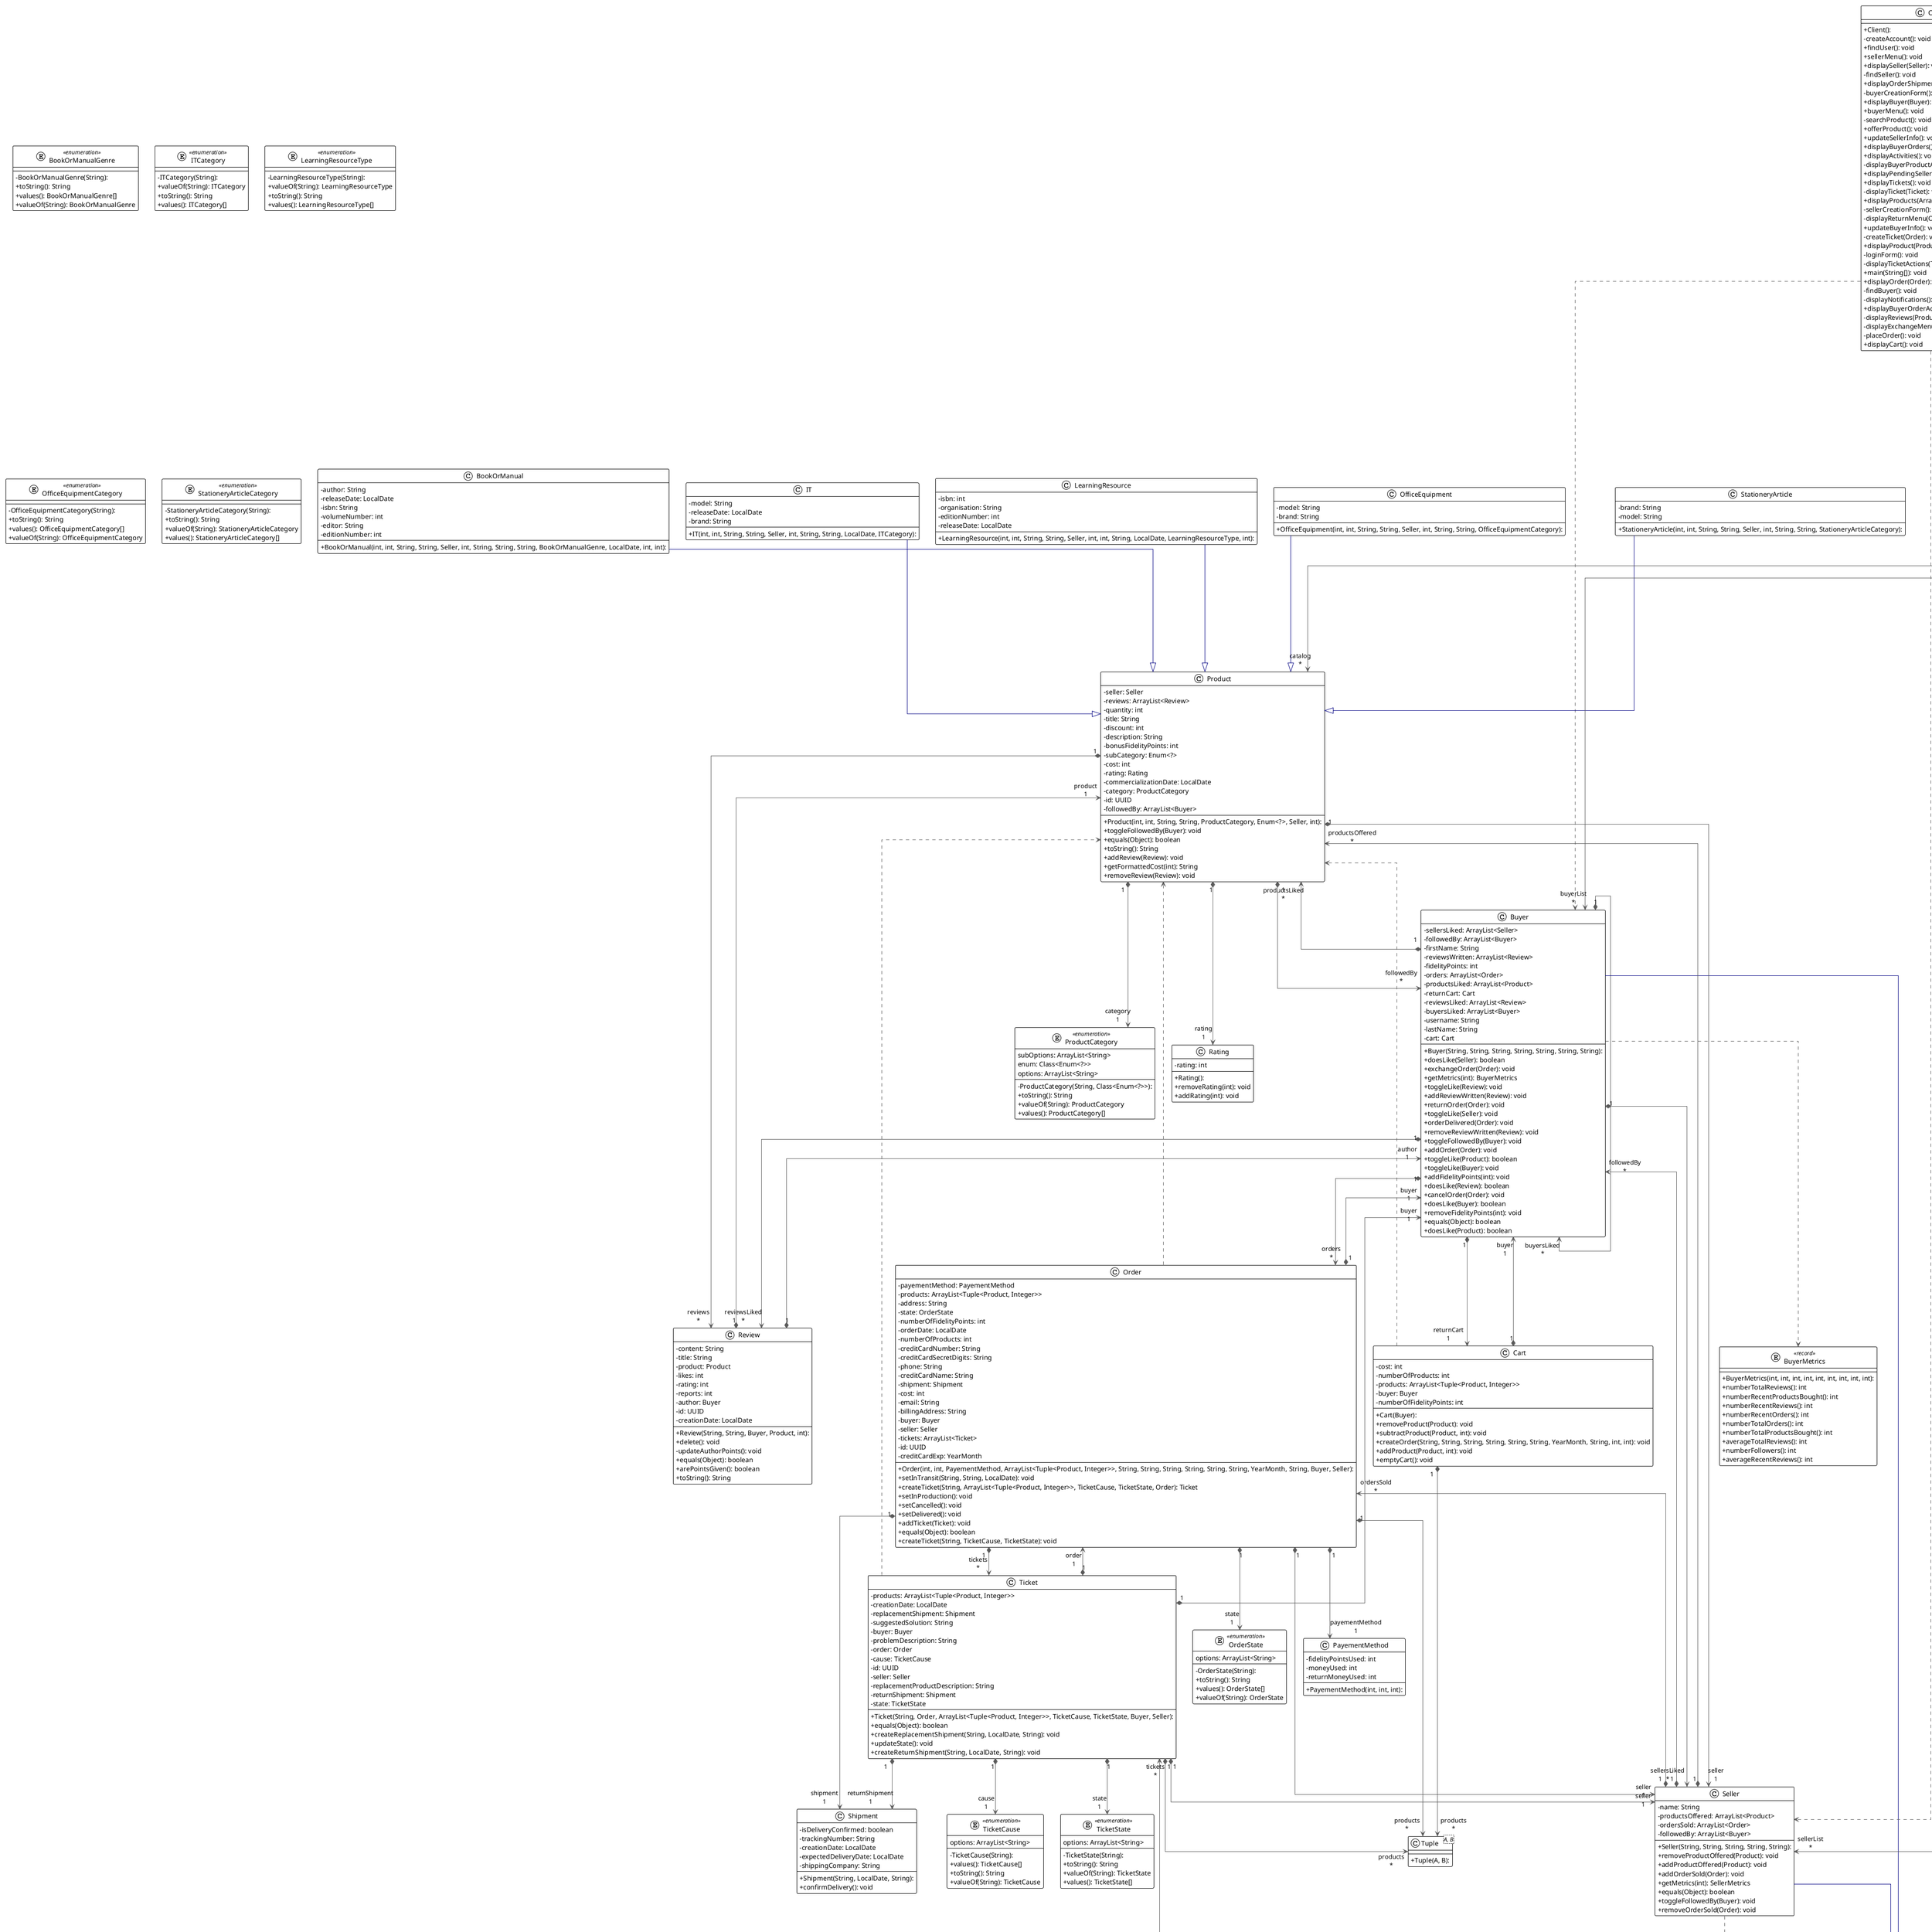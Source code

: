 @startuml

!theme plain
top to bottom direction
skinparam classAttributeIconSize 0
skinparam linetype ortho

class BookOrManual {
    + BookOrManual(int, int, String, String, Seller, int, String, String, String, BookOrManualGenre, LocalDate, int, int):
    - author: String
    - releaseDate: LocalDate
    - isbn: String
    - volumeNumber: int
    - editor: String
    - editionNumber: int
}
enum BookOrManualGenre << enumeration >> {
    - BookOrManualGenre(String):
    + toString(): String
    + values(): BookOrManualGenre[]
    + valueOf(String): BookOrManualGenre
}
class Buyer {
    + Buyer(String, String, String, String, String, String, String):
    - sellersLiked: ArrayList<Seller>
    - followedBy: ArrayList<Buyer>
    - firstName: String
    - reviewsWritten: ArrayList<Review>
    - fidelityPoints: int
    - orders: ArrayList<Order>
    - productsLiked: ArrayList<Product>
    - returnCart: Cart
    - reviewsLiked: ArrayList<Review>
    - buyersLiked: ArrayList<Buyer>
    - username: String
    - lastName: String
    - cart: Cart
    + doesLike(Seller): boolean
    + exchangeOrder(Order): void
    + getMetrics(int): BuyerMetrics
    + toggleLike(Review): void
    + addReviewWritten(Review): void
    + returnOrder(Order): void
    + toggleLike(Seller): void
    + orderDelivered(Order): void
    + removeReviewWritten(Review): void
    + toggleFollowedBy(Buyer): void
    + addOrder(Order): void
    + toggleLike(Product): boolean
    + toggleLike(Buyer): void
    + addFidelityPoints(int): void
    + doesLike(Review): boolean
    + cancelOrder(Order): void
    + doesLike(Buyer): boolean
    + removeFidelityPoints(int): void
    + equals(Object): boolean
    + doesLike(Product): boolean
}
entity BuyerMetrics << record >> {
    + BuyerMetrics(int, int, int, int, int, int, int, int, int):
    + numberTotalReviews(): int
    + numberRecentProductsBought(): int
    + numberRecentReviews(): int
    + numberRecentOrders(): int
    + numberTotalOrders(): int
    + numberTotalProductsBought(): int
    + averageTotalReviews(): int
    + numberFollowers(): int
    + averageRecentReviews(): int
}
class Cart {
    + Cart(Buyer):
    - cost: int
    - numberOfProducts: int
    - products: ArrayList<Tuple<Product, Integer>>
    - buyer: Buyer
    - numberOfFidelityPoints: int
    + removeProduct(Product): void
    + subtractProduct(Product, int): void
    + createOrder(String, String, String, String, String, String, YearMonth, String, int, int): void
    + addProduct(Product, int): void
    + emptyCart(): void
}
class Client {
    + Client():
    - createAccount(): void
    + findUser(): void
    + sellerMenu(): void
    + displaySeller(Seller): void
    - findSeller(): void
    + displayOrderShipmentMenu(Order): void
    - buyerCreationForm(): Buyer
    + displayBuyer(Buyer): void
    + buyerMenu(): void
    - searchProduct(): void
    + offerProduct(): void
    + updateSellerInfo(): void
    + displayBuyerOrders(): void
    + displayActivities(): void
    - displayBuyerProductActions(Product): void
    + displayPendingSellerOrders(): void
    + displayTickets(): void
    - displayTicket(Ticket): void
    + displayProducts(ArrayList<Product>): void
    - sellerCreationForm(): Seller
    - displayReturnMenu(Order): void
    + updateBuyerInfo(): void
    - createTicket(Order): void
    + displayProduct(Product): void
    - loginForm(): void
    - displayTicketActions(Ticket): void
    + main(String[]): void
    + displayOrder(Order): void
    - findBuyer(): void
    - displayNotifications(): void
    + displayBuyerOrderActions(Order): void
    - displayReviews(Product): void
    - displayExchangeMenu(Order): void
    - placeOrder(): void
    + displayCart(): void
}
entity DynamicMenuItem << record >> {
    + DynamicMenuItem(String, Runnable, Supplier<Boolean>):
    + name(): String
    + displayCondition(): Supplier<Boolean>
    + action(): Runnable
}
class IT {
    + IT(int, int, String, String, Seller, int, String, String, LocalDate, ITCategory):
    - model: String
    - releaseDate: LocalDate
    - brand: String
}
enum ITCategory << enumeration >> {
    - ITCategory(String):
    + valueOf(String): ITCategory
    + toString(): String
    + values(): ITCategory[]
}
class LearningResource {
    + LearningResource(int, int, String, String, Seller, int, int, String, LocalDate, LearningResourceType, int):
    - isbn: int
    - organisation: String
    - editionNumber: int
    - releaseDate: LocalDate
}
enum LearningResourceType << enumeration >> {
    - LearningResourceType(String):
    + valueOf(String): LearningResourceType
    + toString(): String
    + values(): LearningResourceType[]
}
class Notification {
    + Notification(String, String):
    - title: String
    - id: UUID
    - content: String
    + equals(Object): boolean
}
class OfficeEquipment {
    + OfficeEquipment(int, int, String, String, Seller, int, String, String, OfficeEquipmentCategory):
    - model: String
    - brand: String
}
enum OfficeEquipmentCategory << enumeration >> {
    - OfficeEquipmentCategory(String):
    + toString(): String
    + values(): OfficeEquipmentCategory[]
    + valueOf(String): OfficeEquipmentCategory
}
class Order {
    + Order(int, int, PayementMethod, ArrayList<Tuple<Product, Integer>>, String, String, String, String, String, String, YearMonth, String, Buyer, Seller):
    - payementMethod: PayementMethod
    - products: ArrayList<Tuple<Product, Integer>>
    - address: String
    - state: OrderState
    - numberOfFidelityPoints: int
    - orderDate: LocalDate
    - numberOfProducts: int
    - creditCardNumber: String
    - creditCardSecretDigits: String
    - phone: String
    - creditCardName: String
    - shipment: Shipment
    - cost: int
    - email: String
    - billingAddress: String
    - buyer: Buyer
    - seller: Seller
    - tickets: ArrayList<Ticket>
    - id: UUID
    - creditCardExp: YearMonth
    + setInTransit(String, String, LocalDate): void
    + createTicket(String, ArrayList<Tuple<Product, Integer>>, TicketCause, TicketState, Order): Ticket
    + setInProduction(): void
    + setCancelled(): void
    + setDelivered(): void
    + addTicket(Ticket): void
    + equals(Object): boolean
    + createTicket(String, TicketCause, TicketState): void
}
enum OrderState << enumeration >> {
    - OrderState(String):
    + toString(): String
    + values(): OrderState[]
    + valueOf(String): OrderState
    options: ArrayList<String>
}
class PayementMethod {
    + PayementMethod(int, int, int):
    - fidelityPointsUsed: int
    - moneyUsed: int
    - returnMoneyUsed: int
}
class Product {
    + Product(int, int, String, String, ProductCategory, Enum<?>, Seller, int):
    - seller: Seller
    - reviews: ArrayList<Review>
    - quantity: int
    - title: String
    - discount: int
    - description: String
    - bonusFidelityPoints: int
    - subCategory: Enum<?>
    - cost: int
    - rating: Rating
    - commercializationDate: LocalDate
    - category: ProductCategory
    - id: UUID
    - followedBy: ArrayList<Buyer>
    + toggleFollowedBy(Buyer): void
    + equals(Object): boolean
    + toString(): String
    + addReview(Review): void
    + getFormattedCost(int): String
    + removeReview(Review): void
}
enum ProductCategory << enumeration >> {
    - ProductCategory(String, Class<Enum<?>>):
    + toString(): String
    + valueOf(String): ProductCategory
    + values(): ProductCategory[]
    subOptions: ArrayList<String>
    enum: Class<Enum<?>>
    options: ArrayList<String>
}
class Rating {
    + Rating():
    - rating: int
    + removeRating(int): void
    + addRating(int): void
}
class Review {
    + Review(String, String, Buyer, Product, int):
    - content: String
    - title: String
    - product: Product
    - likes: int
    - rating: int
    - reports: int
    - author: Buyer
    - id: UUID
    - creationDate: LocalDate
    + delete(): void
    - updateAuthorPoints(): void
    + equals(Object): boolean
    + arePointsGiven(): boolean
    + toString(): String
}
class Seller {
    + Seller(String, String, String, String, String):
    - name: String
    - productsOffered: ArrayList<Product>
    - ordersSold: ArrayList<Order>
    - followedBy: ArrayList<Buyer>
    + removeProductOffered(Product): void
    + addProductOffered(Product): void
    + addOrderSold(Order): void
    + getMetrics(int): SellerMetrics
    + equals(Object): boolean
    + toggleFollowedBy(Buyer): void
    + removeOrderSold(Order): void
}
entity SellerMetrics << record >> {
    + SellerMetrics(int, int, int, int, int, int, int):
    + recentRevenue(): int
    + totalRevenue(): int
    + averageTotalProductRating(): int
    + numberTotalProductsSold(): int
    + numberRecentProductsSold(): int
    + averageRecentProductRating(): int
    + numberProductsOffered(): int
}
class Shipment {
    + Shipment(String, LocalDate, String):
    - isDeliveryConfirmed: boolean
    - trackingNumber: String
    - creationDate: LocalDate
    - expectedDeliveryDate: LocalDate
    - shippingCompany: String
    + confirmDelivery(): void
}
class StationeryArticle {
    + StationeryArticle(int, int, String, String, Seller, int, String, String, StationeryArticleCategory):
    - brand: String
    - model: String
}
enum StationeryArticleCategory << enumeration >> {
    - StationeryArticleCategory(String):
    + toString(): String
    + valueOf(String): StationeryArticleCategory
    + values(): StationeryArticleCategory[]
}
class Ticket {
    + Ticket(String, Order, ArrayList<Tuple<Product, Integer>>, TicketCause, TicketState, Buyer, Seller):
    - products: ArrayList<Tuple<Product, Integer>>
    - creationDate: LocalDate
    - replacementShipment: Shipment
    - suggestedSolution: String
    - buyer: Buyer
    - problemDescription: String
    - order: Order
    - cause: TicketCause
    - id: UUID
    - seller: Seller
    - replacementProductDescription: String
    - returnShipment: Shipment
    - state: TicketState
    + equals(Object): boolean
    + createReplacementShipment(String, LocalDate, String): void
    + updateState(): void
    + createReturnShipment(String, LocalDate, String): void
}
enum TicketCause << enumeration >> {
    - TicketCause(String):
    + values(): TicketCause[]
    + toString(): String
    + valueOf(String): TicketCause
    options: ArrayList<String>
}
enum TicketState << enumeration >> {
    - TicketState(String):
    + toString(): String
    + valueOf(String): TicketState
    + values(): TicketState[]
    options: ArrayList<String>
}
class Tuple<A, B> {
    + Tuple(A, B):
}
class UniShop {
    + UniShop():
    - sellerList: HashMap<String, Seller>
    - catalog: ArrayList<Product>
    - currentUser: User
    - buyerList: HashMap<String, Buyer>
    + loginSeller(String, String): void
    + loadUserList(String): void
    + addUser(Seller): void
    + updateCatalog(): void
    + saveUserList(String): void
    + addUser(Buyer): void
    + removeUser(Buyer): void
    + removeUser(Seller): void
    + loginBuyer(String, String): void
    + isPasswordMatching(String): boolean
}
class User {
    + User(String, String, String, String):
    - phoneNumber: String
    - password: int
    - tickets: ArrayList<Ticket>
    - notifications: ArrayList<Notification>
    - address: String
    - id: UUID
    - email: String
    + removeNotification(Notification): void
    + addNotification(Notification): void
    + hashCode(): int
    + addTicket(Ticket): void
    + updatePassword(String, String): void
}
class Utils {
    + Utils():
    # prettyMenu(String, ArrayList<String>): int
    + validateBonusFidelityPoints(int, int): ValidationResult
    # prettyMenuT(String, ArrayList<T>): T
    # prettyPrompt(String, Function<String, ValidationResult>): String
    + validatePhoneNumber(String): ValidationResult
    + validateNumberRange(int, int, int): ValidationResult
    # prettyPrompt(String): String
    # prettyPromptInt(String, Function<Integer, ValidationResult>): int
    # prettyMenu(String, ArrayList<ArrayList<String>>, String): int
    # quit(UniShop): void
    # prettyPromptCurrency(String): int
    # prettyPromptDate(String): LocalDate
    + validateNotEmpty(String): ValidationResult
    + validateName(String): ValidationResult
    + waitForKey(): void
    + validateISBN(String): ValidationResult
    # prettyPromptBool(String): boolean
    + validateEmail(String): ValidationResult
    # prettify(String): String
    + prettyDynamicMenu(String, String, ArrayList<DynamicMenuItem>, Runnable): void
    + prettyPaginationMenu(List<T>, int, String, Consumer<T>, Function<T, String>, Consumer<T>): void
    # logout(UniShop): void
    # prettyMenu(String, String[]): int
    # clearConsole(): void
    # prettyPromptInt(String): int
    # prettyMenu(String, Class<T>): T
}
entity ValidationResult << record >> {
    + ValidationResult(boolean, String):
    - isValid: boolean
    + message(): String
}

BookOrManual               -[#000082,plain]-^  Product
Buyer                     "1" *-[#595959,plain]-> "buyersLiked\n*" Buyer
Buyer                      -[#595959,dashed]->  BuyerMetrics
Buyer                     "1" *-[#595959,plain]-> "returnCart\n1" Cart
Buyer                     "1" *-[#595959,plain]-> "orders\n*" Order
Buyer                     "1" *-[#595959,plain]-> "productsLiked\n*" Product
Buyer                     "1" *-[#595959,plain]-> "reviewsLiked\n*" Review
Buyer                     "1" *-[#595959,plain]-> "sellersLiked\n*" Seller
Buyer                      -[#000082,plain]-^  User
Cart                      "1" *-[#595959,plain]-> "buyer\n1" Buyer
Cart                       -[#595959,dashed]->  Product
Cart                      "1" *-[#595959,plain]-> "products\n*" Tuple
Client                     -[#595959,dashed]->  Buyer
Client                     -[#595959,dashed]->  Seller
Client                    "1" *-[#595959,plain]-> "unishop\n1" UniShop
DynamicMenuItem            +-[#820000,plain]-  Utils
IT                         -[#000082,plain]-^  Product
LearningResource           -[#000082,plain]-^  Product
OfficeEquipment            -[#000082,plain]-^  Product
Order                     "1" *-[#595959,plain]-> "buyer\n1" Buyer
Order                     "1" *-[#595959,plain]-> "state\n1" OrderState
Order                     "1" *-[#595959,plain]-> "payementMethod\n1" PayementMethod
Order                      -[#595959,dashed]->  Product
Order                     "1" *-[#595959,plain]-> "seller\n1" Seller
Order                     "1" *-[#595959,plain]-> "shipment\n1" Shipment
Order                     "1" *-[#595959,plain]-> "tickets\n*" Ticket
Order                     "1" *-[#595959,plain]-> "products\n*" Tuple
Product                   "1" *-[#595959,plain]-> "followedBy\n*" Buyer
Product                   "1" *-[#595959,plain]-> "category\n1" ProductCategory
Product                   "1" *-[#595959,plain]-> "rating\n1" Rating
Product                   "1" *-[#595959,plain]-> "reviews\n*" Review
Product                   "1" *-[#595959,plain]-> "seller\n1" Seller
Review                    "1" *-[#595959,plain]-> "author\n1" Buyer
Review                    "1" *-[#595959,plain]-> "product\n1" Product
Seller                    "1" *-[#595959,plain]-> "followedBy\n*" Buyer
Seller                    "1" *-[#595959,plain]-> "ordersSold\n*" Order
Seller                    "1" *-[#595959,plain]-> "productsOffered\n*" Product
Seller                     -[#595959,dashed]->  SellerMetrics
Seller                     -[#000082,plain]-^  User
StationeryArticle          -[#000082,plain]-^  Product
Ticket                    "1" *-[#595959,plain]-> "buyer\n1" Buyer
Ticket                    "1" *-[#595959,plain]-> "order\n1" Order
Ticket                     -[#595959,dashed]->  Product
Ticket                    "1" *-[#595959,plain]-> "seller\n1" Seller
Ticket                    "1" *-[#595959,plain]-> "returnShipment\n1" Shipment
Ticket                    "1" *-[#595959,plain]-> "cause\n1" TicketCause
Ticket                    "1" *-[#595959,plain]-> "state\n1" TicketState
Ticket                    "1" *-[#595959,plain]-> "products\n*" Tuple
UniShop                   "1" *-[#595959,plain]-> "buyerList\n*" Buyer
UniShop                   "1" *-[#595959,plain]-> "catalog\n*" Product
UniShop                   "1" *-[#595959,plain]-> "sellerList\n*" Seller
UniShop                   "1" *-[#595959,plain]-> "currentUser\n1" User
User                      "1" *-[#595959,plain]-> "notifications\n*" Notification
User                      "1" *-[#595959,plain]-> "tickets\n*" Ticket
Utils                      -[#595959,dashed]->  ValidationResult
ValidationResult           +-[#820000,plain]-  Utils
@enduml
